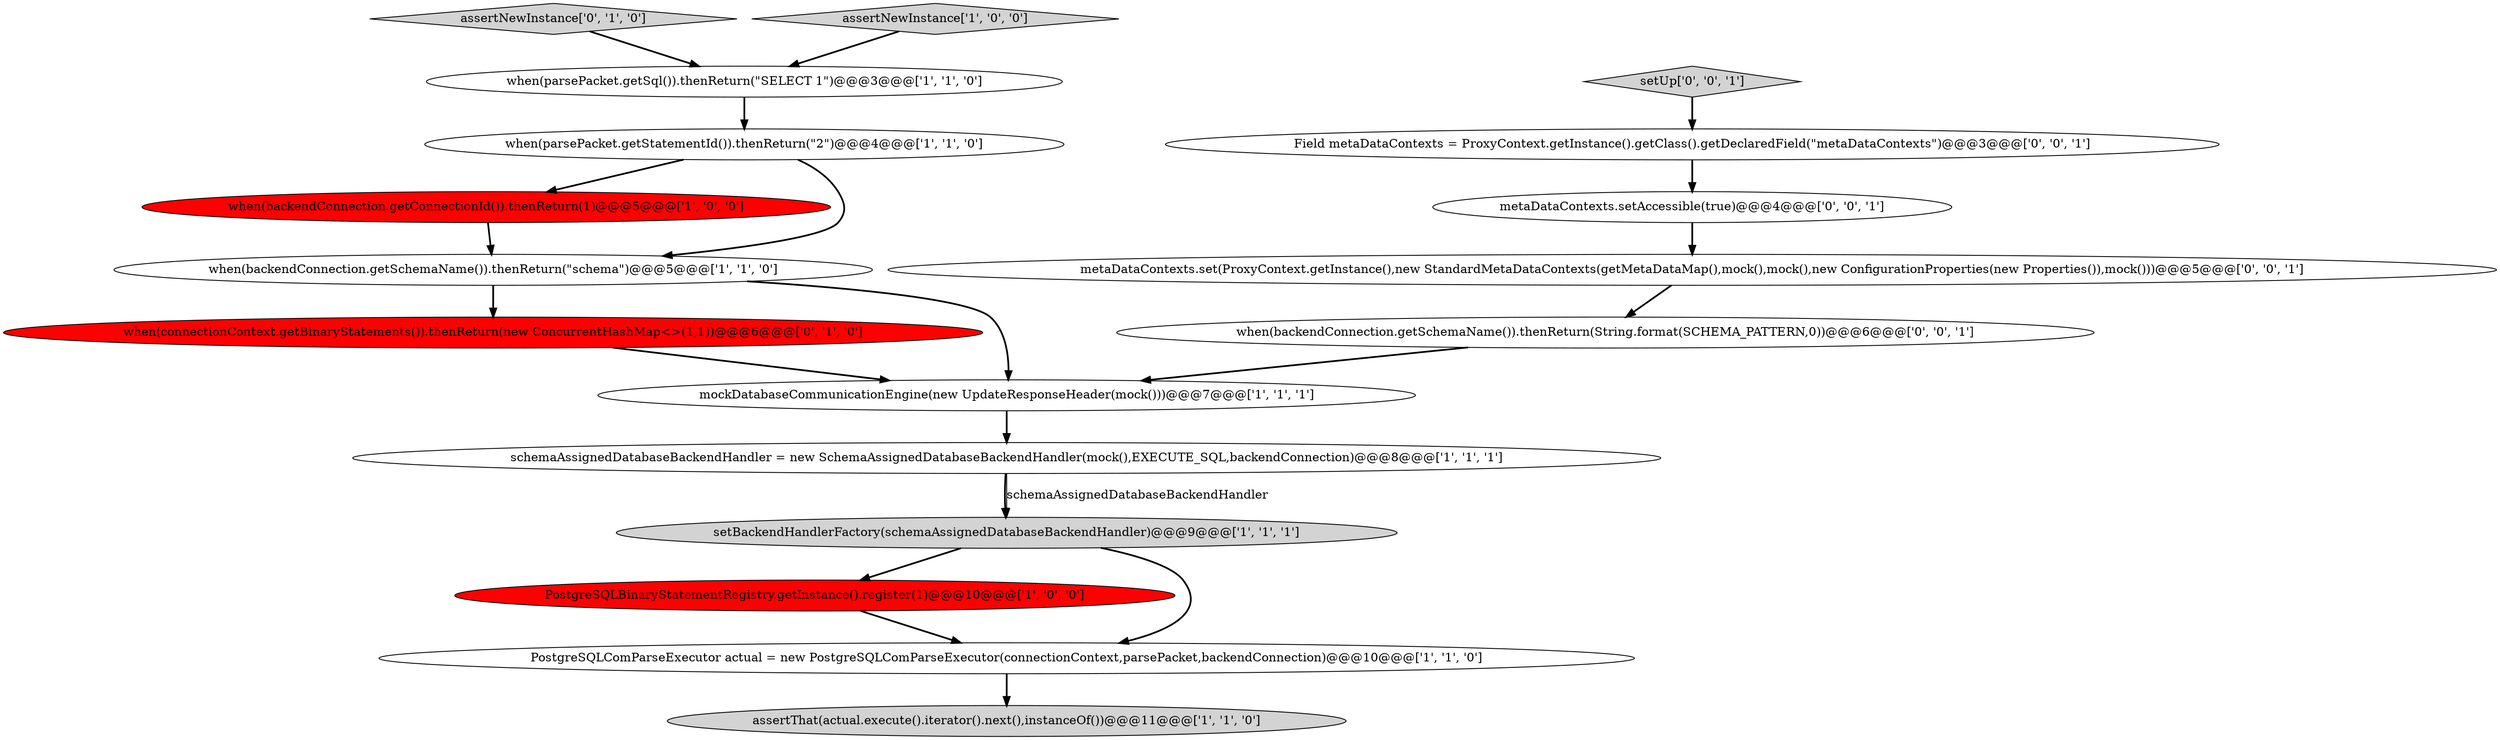 digraph {
4 [style = filled, label = "assertThat(actual.execute().iterator().next(),instanceOf())@@@11@@@['1', '1', '0']", fillcolor = lightgray, shape = ellipse image = "AAA0AAABBB1BBB"];
15 [style = filled, label = "metaDataContexts.setAccessible(true)@@@4@@@['0', '0', '1']", fillcolor = white, shape = ellipse image = "AAA0AAABBB3BBB"];
12 [style = filled, label = "when(connectionContext.getBinaryStatements()).thenReturn(new ConcurrentHashMap<>(1,1))@@@6@@@['0', '1', '0']", fillcolor = red, shape = ellipse image = "AAA1AAABBB2BBB"];
17 [style = filled, label = "metaDataContexts.set(ProxyContext.getInstance(),new StandardMetaDataContexts(getMetaDataMap(),mock(),mock(),new ConfigurationProperties(new Properties()),mock()))@@@5@@@['0', '0', '1']", fillcolor = white, shape = ellipse image = "AAA0AAABBB3BBB"];
3 [style = filled, label = "mockDatabaseCommunicationEngine(new UpdateResponseHeader(mock()))@@@7@@@['1', '1', '1']", fillcolor = white, shape = ellipse image = "AAA0AAABBB1BBB"];
7 [style = filled, label = "when(backendConnection.getConnectionId()).thenReturn(1)@@@5@@@['1', '0', '0']", fillcolor = red, shape = ellipse image = "AAA1AAABBB1BBB"];
11 [style = filled, label = "assertNewInstance['0', '1', '0']", fillcolor = lightgray, shape = diamond image = "AAA0AAABBB2BBB"];
2 [style = filled, label = "PostgreSQLBinaryStatementRegistry.getInstance().register(1)@@@10@@@['1', '0', '0']", fillcolor = red, shape = ellipse image = "AAA1AAABBB1BBB"];
1 [style = filled, label = "when(parsePacket.getSql()).thenReturn(\"SELECT 1\")@@@3@@@['1', '1', '0']", fillcolor = white, shape = ellipse image = "AAA0AAABBB1BBB"];
13 [style = filled, label = "when(backendConnection.getSchemaName()).thenReturn(String.format(SCHEMA_PATTERN,0))@@@6@@@['0', '0', '1']", fillcolor = white, shape = ellipse image = "AAA0AAABBB3BBB"];
16 [style = filled, label = "Field metaDataContexts = ProxyContext.getInstance().getClass().getDeclaredField(\"metaDataContexts\")@@@3@@@['0', '0', '1']", fillcolor = white, shape = ellipse image = "AAA0AAABBB3BBB"];
6 [style = filled, label = "when(parsePacket.getStatementId()).thenReturn(\"2\")@@@4@@@['1', '1', '0']", fillcolor = white, shape = ellipse image = "AAA0AAABBB1BBB"];
9 [style = filled, label = "schemaAssignedDatabaseBackendHandler = new SchemaAssignedDatabaseBackendHandler(mock(),EXECUTE_SQL,backendConnection)@@@8@@@['1', '1', '1']", fillcolor = white, shape = ellipse image = "AAA0AAABBB1BBB"];
0 [style = filled, label = "PostgreSQLComParseExecutor actual = new PostgreSQLComParseExecutor(connectionContext,parsePacket,backendConnection)@@@10@@@['1', '1', '0']", fillcolor = white, shape = ellipse image = "AAA0AAABBB1BBB"];
5 [style = filled, label = "assertNewInstance['1', '0', '0']", fillcolor = lightgray, shape = diamond image = "AAA0AAABBB1BBB"];
14 [style = filled, label = "setUp['0', '0', '1']", fillcolor = lightgray, shape = diamond image = "AAA0AAABBB3BBB"];
10 [style = filled, label = "setBackendHandlerFactory(schemaAssignedDatabaseBackendHandler)@@@9@@@['1', '1', '1']", fillcolor = lightgray, shape = ellipse image = "AAA0AAABBB1BBB"];
8 [style = filled, label = "when(backendConnection.getSchemaName()).thenReturn(\"schema\")@@@5@@@['1', '1', '0']", fillcolor = white, shape = ellipse image = "AAA0AAABBB1BBB"];
14->16 [style = bold, label=""];
16->15 [style = bold, label=""];
11->1 [style = bold, label=""];
8->3 [style = bold, label=""];
9->10 [style = bold, label=""];
7->8 [style = bold, label=""];
3->9 [style = bold, label=""];
5->1 [style = bold, label=""];
15->17 [style = bold, label=""];
2->0 [style = bold, label=""];
1->6 [style = bold, label=""];
13->3 [style = bold, label=""];
0->4 [style = bold, label=""];
10->0 [style = bold, label=""];
6->8 [style = bold, label=""];
8->12 [style = bold, label=""];
10->2 [style = bold, label=""];
17->13 [style = bold, label=""];
12->3 [style = bold, label=""];
6->7 [style = bold, label=""];
9->10 [style = solid, label="schemaAssignedDatabaseBackendHandler"];
}

